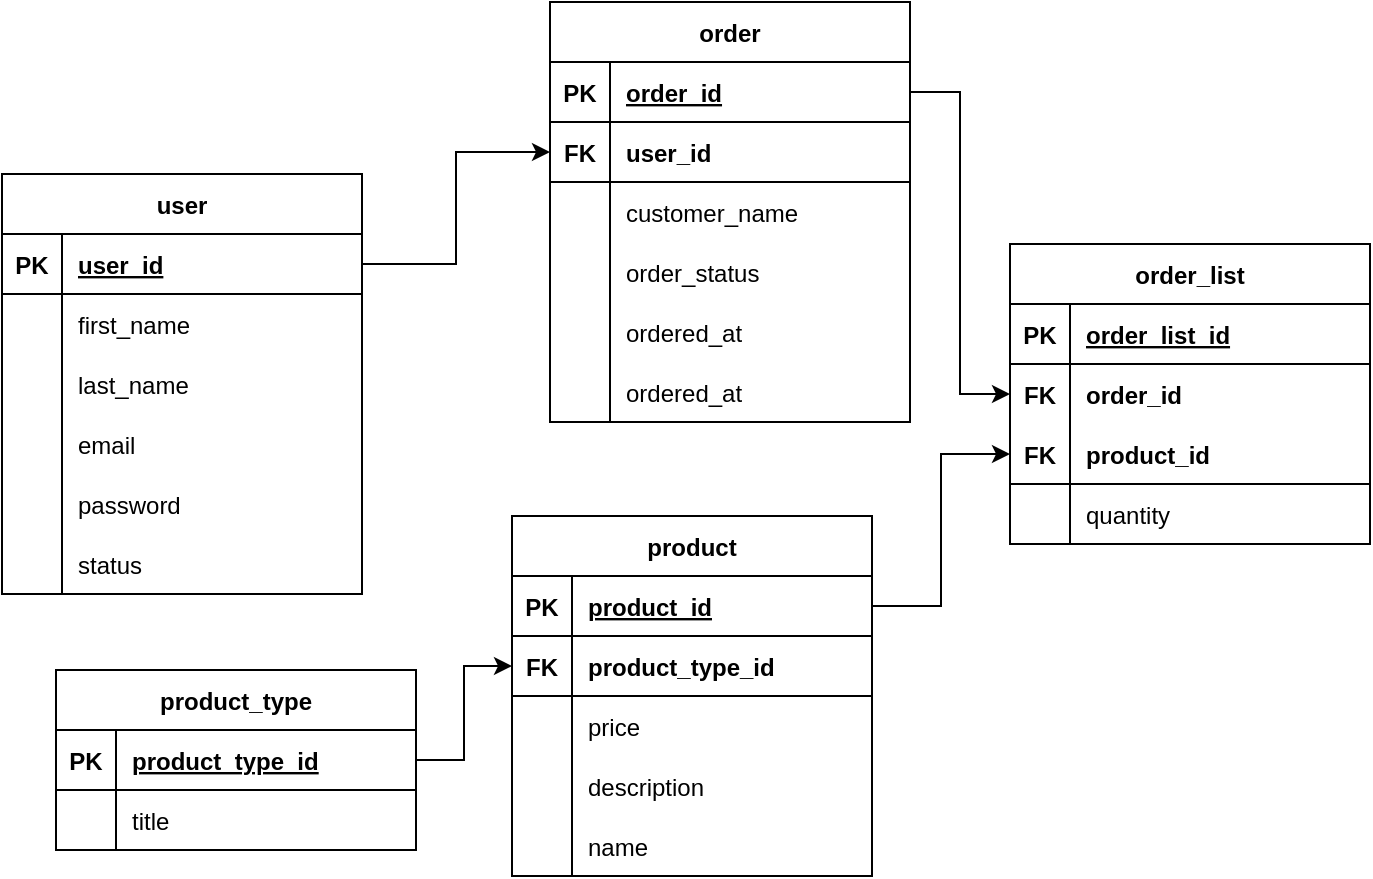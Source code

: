 <mxfile version="20.8.10" type="device"><diagram name="Page-1" id="xNFjLL61Z4mxUO0CC07P"><mxGraphModel dx="1290" dy="621" grid="0" gridSize="10" guides="1" tooltips="1" connect="1" arrows="1" fold="1" page="0" pageScale="1" pageWidth="850" pageHeight="1100" math="0" shadow="0"><root><mxCell id="0"/><mxCell id="1" parent="0"/><mxCell id="Sjv86n-7rt3cPaAfTwCf-1" value="user" style="shape=table;startSize=30;container=1;collapsible=1;childLayout=tableLayout;fixedRows=1;rowLines=0;fontStyle=1;align=center;resizeLast=1;" parent="1" vertex="1"><mxGeometry x="342" y="177" width="180" height="210" as="geometry"/></mxCell><mxCell id="Sjv86n-7rt3cPaAfTwCf-2" value="" style="shape=tableRow;horizontal=0;startSize=0;swimlaneHead=0;swimlaneBody=0;fillColor=none;collapsible=0;dropTarget=0;points=[[0,0.5],[1,0.5]];portConstraint=eastwest;top=0;left=0;right=0;bottom=1;" parent="Sjv86n-7rt3cPaAfTwCf-1" vertex="1"><mxGeometry y="30" width="180" height="30" as="geometry"/></mxCell><mxCell id="Sjv86n-7rt3cPaAfTwCf-3" value="PK" style="shape=partialRectangle;connectable=0;fillColor=none;top=0;left=0;bottom=0;right=0;fontStyle=1;overflow=hidden;" parent="Sjv86n-7rt3cPaAfTwCf-2" vertex="1"><mxGeometry width="30" height="30" as="geometry"><mxRectangle width="30" height="30" as="alternateBounds"/></mxGeometry></mxCell><mxCell id="Sjv86n-7rt3cPaAfTwCf-4" value="user_id" style="shape=partialRectangle;connectable=0;fillColor=none;top=0;left=0;bottom=0;right=0;align=left;spacingLeft=6;fontStyle=5;overflow=hidden;" parent="Sjv86n-7rt3cPaAfTwCf-2" vertex="1"><mxGeometry x="30" width="150" height="30" as="geometry"><mxRectangle width="150" height="30" as="alternateBounds"/></mxGeometry></mxCell><mxCell id="Sjv86n-7rt3cPaAfTwCf-5" value="" style="shape=tableRow;horizontal=0;startSize=0;swimlaneHead=0;swimlaneBody=0;fillColor=none;collapsible=0;dropTarget=0;points=[[0,0.5],[1,0.5]];portConstraint=eastwest;top=0;left=0;right=0;bottom=0;" parent="Sjv86n-7rt3cPaAfTwCf-1" vertex="1"><mxGeometry y="60" width="180" height="30" as="geometry"/></mxCell><mxCell id="Sjv86n-7rt3cPaAfTwCf-6" value="" style="shape=partialRectangle;connectable=0;fillColor=none;top=0;left=0;bottom=0;right=0;editable=1;overflow=hidden;" parent="Sjv86n-7rt3cPaAfTwCf-5" vertex="1"><mxGeometry width="30" height="30" as="geometry"><mxRectangle width="30" height="30" as="alternateBounds"/></mxGeometry></mxCell><mxCell id="Sjv86n-7rt3cPaAfTwCf-7" value="first_name" style="shape=partialRectangle;connectable=0;fillColor=none;top=0;left=0;bottom=0;right=0;align=left;spacingLeft=6;overflow=hidden;" parent="Sjv86n-7rt3cPaAfTwCf-5" vertex="1"><mxGeometry x="30" width="150" height="30" as="geometry"><mxRectangle width="150" height="30" as="alternateBounds"/></mxGeometry></mxCell><mxCell id="Sjv86n-7rt3cPaAfTwCf-8" value="" style="shape=tableRow;horizontal=0;startSize=0;swimlaneHead=0;swimlaneBody=0;fillColor=none;collapsible=0;dropTarget=0;points=[[0,0.5],[1,0.5]];portConstraint=eastwest;top=0;left=0;right=0;bottom=0;" parent="Sjv86n-7rt3cPaAfTwCf-1" vertex="1"><mxGeometry y="90" width="180" height="30" as="geometry"/></mxCell><mxCell id="Sjv86n-7rt3cPaAfTwCf-9" value="" style="shape=partialRectangle;connectable=0;fillColor=none;top=0;left=0;bottom=0;right=0;editable=1;overflow=hidden;" parent="Sjv86n-7rt3cPaAfTwCf-8" vertex="1"><mxGeometry width="30" height="30" as="geometry"><mxRectangle width="30" height="30" as="alternateBounds"/></mxGeometry></mxCell><mxCell id="Sjv86n-7rt3cPaAfTwCf-10" value="last_name" style="shape=partialRectangle;connectable=0;fillColor=none;top=0;left=0;bottom=0;right=0;align=left;spacingLeft=6;overflow=hidden;" parent="Sjv86n-7rt3cPaAfTwCf-8" vertex="1"><mxGeometry x="30" width="150" height="30" as="geometry"><mxRectangle width="150" height="30" as="alternateBounds"/></mxGeometry></mxCell><mxCell id="Sjv86n-7rt3cPaAfTwCf-11" value="" style="shape=tableRow;horizontal=0;startSize=0;swimlaneHead=0;swimlaneBody=0;fillColor=none;collapsible=0;dropTarget=0;points=[[0,0.5],[1,0.5]];portConstraint=eastwest;top=0;left=0;right=0;bottom=0;" parent="Sjv86n-7rt3cPaAfTwCf-1" vertex="1"><mxGeometry y="120" width="180" height="30" as="geometry"/></mxCell><mxCell id="Sjv86n-7rt3cPaAfTwCf-12" value="" style="shape=partialRectangle;connectable=0;fillColor=none;top=0;left=0;bottom=0;right=0;editable=1;overflow=hidden;" parent="Sjv86n-7rt3cPaAfTwCf-11" vertex="1"><mxGeometry width="30" height="30" as="geometry"><mxRectangle width="30" height="30" as="alternateBounds"/></mxGeometry></mxCell><mxCell id="Sjv86n-7rt3cPaAfTwCf-13" value="email" style="shape=partialRectangle;connectable=0;fillColor=none;top=0;left=0;bottom=0;right=0;align=left;spacingLeft=6;overflow=hidden;" parent="Sjv86n-7rt3cPaAfTwCf-11" vertex="1"><mxGeometry x="30" width="150" height="30" as="geometry"><mxRectangle width="150" height="30" as="alternateBounds"/></mxGeometry></mxCell><mxCell id="Sjv86n-7rt3cPaAfTwCf-14" value="" style="shape=tableRow;horizontal=0;startSize=0;swimlaneHead=0;swimlaneBody=0;fillColor=none;collapsible=0;dropTarget=0;points=[[0,0.5],[1,0.5]];portConstraint=eastwest;top=0;left=0;right=0;bottom=0;" parent="Sjv86n-7rt3cPaAfTwCf-1" vertex="1"><mxGeometry y="150" width="180" height="30" as="geometry"/></mxCell><mxCell id="Sjv86n-7rt3cPaAfTwCf-15" value="" style="shape=partialRectangle;connectable=0;fillColor=none;top=0;left=0;bottom=0;right=0;editable=1;overflow=hidden;" parent="Sjv86n-7rt3cPaAfTwCf-14" vertex="1"><mxGeometry width="30" height="30" as="geometry"><mxRectangle width="30" height="30" as="alternateBounds"/></mxGeometry></mxCell><mxCell id="Sjv86n-7rt3cPaAfTwCf-16" value="password" style="shape=partialRectangle;connectable=0;fillColor=none;top=0;left=0;bottom=0;right=0;align=left;spacingLeft=6;overflow=hidden;" parent="Sjv86n-7rt3cPaAfTwCf-14" vertex="1"><mxGeometry x="30" width="150" height="30" as="geometry"><mxRectangle width="150" height="30" as="alternateBounds"/></mxGeometry></mxCell><mxCell id="Sjv86n-7rt3cPaAfTwCf-17" value="" style="shape=tableRow;horizontal=0;startSize=0;swimlaneHead=0;swimlaneBody=0;fillColor=none;collapsible=0;dropTarget=0;points=[[0,0.5],[1,0.5]];portConstraint=eastwest;top=0;left=0;right=0;bottom=0;" parent="Sjv86n-7rt3cPaAfTwCf-1" vertex="1"><mxGeometry y="180" width="180" height="30" as="geometry"/></mxCell><mxCell id="Sjv86n-7rt3cPaAfTwCf-18" value="" style="shape=partialRectangle;connectable=0;fillColor=none;top=0;left=0;bottom=0;right=0;editable=1;overflow=hidden;" parent="Sjv86n-7rt3cPaAfTwCf-17" vertex="1"><mxGeometry width="30" height="30" as="geometry"><mxRectangle width="30" height="30" as="alternateBounds"/></mxGeometry></mxCell><mxCell id="Sjv86n-7rt3cPaAfTwCf-19" value="status" style="shape=partialRectangle;connectable=0;fillColor=none;top=0;left=0;bottom=0;right=0;align=left;spacingLeft=6;overflow=hidden;" parent="Sjv86n-7rt3cPaAfTwCf-17" vertex="1"><mxGeometry x="30" width="150" height="30" as="geometry"><mxRectangle width="150" height="30" as="alternateBounds"/></mxGeometry></mxCell><mxCell id="Sjv86n-7rt3cPaAfTwCf-23" value="product" style="shape=table;startSize=30;container=1;collapsible=1;childLayout=tableLayout;fixedRows=1;rowLines=0;fontStyle=1;align=center;resizeLast=1;" parent="1" vertex="1"><mxGeometry x="597" y="348" width="180" height="180" as="geometry"/></mxCell><mxCell id="Sjv86n-7rt3cPaAfTwCf-24" value="" style="shape=tableRow;horizontal=0;startSize=0;swimlaneHead=0;swimlaneBody=0;fillColor=none;collapsible=0;dropTarget=0;points=[[0,0.5],[1,0.5]];portConstraint=eastwest;top=0;left=0;right=0;bottom=1;" parent="Sjv86n-7rt3cPaAfTwCf-23" vertex="1"><mxGeometry y="30" width="180" height="30" as="geometry"/></mxCell><mxCell id="Sjv86n-7rt3cPaAfTwCf-25" value="PK" style="shape=partialRectangle;connectable=0;fillColor=none;top=0;left=0;bottom=0;right=0;fontStyle=1;overflow=hidden;" parent="Sjv86n-7rt3cPaAfTwCf-24" vertex="1"><mxGeometry width="30" height="30" as="geometry"><mxRectangle width="30" height="30" as="alternateBounds"/></mxGeometry></mxCell><mxCell id="Sjv86n-7rt3cPaAfTwCf-26" value="product_id" style="shape=partialRectangle;connectable=0;fillColor=none;top=0;left=0;bottom=0;right=0;align=left;spacingLeft=6;fontStyle=5;overflow=hidden;" parent="Sjv86n-7rt3cPaAfTwCf-24" vertex="1"><mxGeometry x="30" width="150" height="30" as="geometry"><mxRectangle width="150" height="30" as="alternateBounds"/></mxGeometry></mxCell><mxCell id="Sjv86n-7rt3cPaAfTwCf-27" value="" style="shape=tableRow;horizontal=0;startSize=0;swimlaneHead=0;swimlaneBody=0;fillColor=none;collapsible=0;dropTarget=0;points=[[0,0.5],[1,0.5]];portConstraint=eastwest;top=0;left=0;right=0;bottom=1;" parent="Sjv86n-7rt3cPaAfTwCf-23" vertex="1"><mxGeometry y="60" width="180" height="30" as="geometry"/></mxCell><mxCell id="Sjv86n-7rt3cPaAfTwCf-28" value="FK" style="shape=partialRectangle;connectable=0;fillColor=none;top=0;left=0;bottom=0;right=0;editable=1;overflow=hidden;fontStyle=1" parent="Sjv86n-7rt3cPaAfTwCf-27" vertex="1"><mxGeometry width="30" height="30" as="geometry"><mxRectangle width="30" height="30" as="alternateBounds"/></mxGeometry></mxCell><mxCell id="Sjv86n-7rt3cPaAfTwCf-29" value="product_type_id" style="shape=partialRectangle;connectable=0;fillColor=none;top=0;left=0;bottom=0;right=0;align=left;spacingLeft=6;overflow=hidden;fontStyle=1" parent="Sjv86n-7rt3cPaAfTwCf-27" vertex="1"><mxGeometry x="30" width="150" height="30" as="geometry"><mxRectangle width="150" height="30" as="alternateBounds"/></mxGeometry></mxCell><mxCell id="Sjv86n-7rt3cPaAfTwCf-30" value="" style="shape=tableRow;horizontal=0;startSize=0;swimlaneHead=0;swimlaneBody=0;fillColor=none;collapsible=0;dropTarget=0;points=[[0,0.5],[1,0.5]];portConstraint=eastwest;top=0;left=0;right=0;bottom=0;" parent="Sjv86n-7rt3cPaAfTwCf-23" vertex="1"><mxGeometry y="90" width="180" height="30" as="geometry"/></mxCell><mxCell id="Sjv86n-7rt3cPaAfTwCf-31" value="" style="shape=partialRectangle;connectable=0;fillColor=none;top=0;left=0;bottom=0;right=0;editable=1;overflow=hidden;" parent="Sjv86n-7rt3cPaAfTwCf-30" vertex="1"><mxGeometry width="30" height="30" as="geometry"><mxRectangle width="30" height="30" as="alternateBounds"/></mxGeometry></mxCell><mxCell id="Sjv86n-7rt3cPaAfTwCf-32" value="price" style="shape=partialRectangle;connectable=0;fillColor=none;top=0;left=0;bottom=0;right=0;align=left;spacingLeft=6;overflow=hidden;" parent="Sjv86n-7rt3cPaAfTwCf-30" vertex="1"><mxGeometry x="30" width="150" height="30" as="geometry"><mxRectangle width="150" height="30" as="alternateBounds"/></mxGeometry></mxCell><mxCell id="Sjv86n-7rt3cPaAfTwCf-36" value="" style="shape=tableRow;horizontal=0;startSize=0;swimlaneHead=0;swimlaneBody=0;fillColor=none;collapsible=0;dropTarget=0;points=[[0,0.5],[1,0.5]];portConstraint=eastwest;top=0;left=0;right=0;bottom=0;" parent="Sjv86n-7rt3cPaAfTwCf-23" vertex="1"><mxGeometry y="120" width="180" height="30" as="geometry"/></mxCell><mxCell id="Sjv86n-7rt3cPaAfTwCf-37" value="" style="shape=partialRectangle;connectable=0;fillColor=none;top=0;left=0;bottom=0;right=0;editable=1;overflow=hidden;" parent="Sjv86n-7rt3cPaAfTwCf-36" vertex="1"><mxGeometry width="30" height="30" as="geometry"><mxRectangle width="30" height="30" as="alternateBounds"/></mxGeometry></mxCell><mxCell id="Sjv86n-7rt3cPaAfTwCf-38" value="description" style="shape=partialRectangle;connectable=0;fillColor=none;top=0;left=0;bottom=0;right=0;align=left;spacingLeft=6;overflow=hidden;" parent="Sjv86n-7rt3cPaAfTwCf-36" vertex="1"><mxGeometry x="30" width="150" height="30" as="geometry"><mxRectangle width="150" height="30" as="alternateBounds"/></mxGeometry></mxCell><mxCell id="Sjv86n-7rt3cPaAfTwCf-90" value="" style="shape=tableRow;horizontal=0;startSize=0;swimlaneHead=0;swimlaneBody=0;fillColor=none;collapsible=0;dropTarget=0;points=[[0,0.5],[1,0.5]];portConstraint=eastwest;top=0;left=0;right=0;bottom=0;" parent="Sjv86n-7rt3cPaAfTwCf-23" vertex="1"><mxGeometry y="150" width="180" height="30" as="geometry"/></mxCell><mxCell id="Sjv86n-7rt3cPaAfTwCf-91" value="" style="shape=partialRectangle;connectable=0;fillColor=none;top=0;left=0;bottom=0;right=0;editable=1;overflow=hidden;" parent="Sjv86n-7rt3cPaAfTwCf-90" vertex="1"><mxGeometry width="30" height="30" as="geometry"><mxRectangle width="30" height="30" as="alternateBounds"/></mxGeometry></mxCell><mxCell id="Sjv86n-7rt3cPaAfTwCf-92" value="name" style="shape=partialRectangle;connectable=0;fillColor=none;top=0;left=0;bottom=0;right=0;align=left;spacingLeft=6;overflow=hidden;" parent="Sjv86n-7rt3cPaAfTwCf-90" vertex="1"><mxGeometry x="30" width="150" height="30" as="geometry"><mxRectangle width="150" height="30" as="alternateBounds"/></mxGeometry></mxCell><mxCell id="Sjv86n-7rt3cPaAfTwCf-39" value="order" style="shape=table;startSize=30;container=1;collapsible=1;childLayout=tableLayout;fixedRows=1;rowLines=0;fontStyle=1;align=center;resizeLast=1;" parent="1" vertex="1"><mxGeometry x="616" y="91" width="180" height="210" as="geometry"/></mxCell><mxCell id="Sjv86n-7rt3cPaAfTwCf-40" value="" style="shape=tableRow;horizontal=0;startSize=0;swimlaneHead=0;swimlaneBody=0;fillColor=none;collapsible=0;dropTarget=0;points=[[0,0.5],[1,0.5]];portConstraint=eastwest;top=0;left=0;right=0;bottom=1;" parent="Sjv86n-7rt3cPaAfTwCf-39" vertex="1"><mxGeometry y="30" width="180" height="30" as="geometry"/></mxCell><mxCell id="Sjv86n-7rt3cPaAfTwCf-41" value="PK" style="shape=partialRectangle;connectable=0;fillColor=none;top=0;left=0;bottom=0;right=0;fontStyle=1;overflow=hidden;" parent="Sjv86n-7rt3cPaAfTwCf-40" vertex="1"><mxGeometry width="30" height="30" as="geometry"><mxRectangle width="30" height="30" as="alternateBounds"/></mxGeometry></mxCell><mxCell id="Sjv86n-7rt3cPaAfTwCf-42" value="order_id" style="shape=partialRectangle;connectable=0;fillColor=none;top=0;left=0;bottom=0;right=0;align=left;spacingLeft=6;fontStyle=5;overflow=hidden;" parent="Sjv86n-7rt3cPaAfTwCf-40" vertex="1"><mxGeometry x="30" width="150" height="30" as="geometry"><mxRectangle width="150" height="30" as="alternateBounds"/></mxGeometry></mxCell><mxCell id="Sjv86n-7rt3cPaAfTwCf-43" value="" style="shape=tableRow;horizontal=0;startSize=0;swimlaneHead=0;swimlaneBody=0;fillColor=none;collapsible=0;dropTarget=0;points=[[0,0.5],[1,0.5]];portConstraint=eastwest;top=0;left=0;right=0;bottom=1;" parent="Sjv86n-7rt3cPaAfTwCf-39" vertex="1"><mxGeometry y="60" width="180" height="30" as="geometry"/></mxCell><mxCell id="Sjv86n-7rt3cPaAfTwCf-44" value="FK" style="shape=partialRectangle;connectable=0;fillColor=none;top=0;left=0;bottom=0;right=0;editable=1;overflow=hidden;fontStyle=1" parent="Sjv86n-7rt3cPaAfTwCf-43" vertex="1"><mxGeometry width="30" height="30" as="geometry"><mxRectangle width="30" height="30" as="alternateBounds"/></mxGeometry></mxCell><mxCell id="Sjv86n-7rt3cPaAfTwCf-45" value="user_id" style="shape=partialRectangle;connectable=0;fillColor=none;top=0;left=0;bottom=0;right=0;align=left;spacingLeft=6;overflow=hidden;fontStyle=1" parent="Sjv86n-7rt3cPaAfTwCf-43" vertex="1"><mxGeometry x="30" width="150" height="30" as="geometry"><mxRectangle width="150" height="30" as="alternateBounds"/></mxGeometry></mxCell><mxCell id="Sjv86n-7rt3cPaAfTwCf-46" value="" style="shape=tableRow;horizontal=0;startSize=0;swimlaneHead=0;swimlaneBody=0;fillColor=none;collapsible=0;dropTarget=0;points=[[0,0.5],[1,0.5]];portConstraint=eastwest;top=0;left=0;right=0;bottom=0;" parent="Sjv86n-7rt3cPaAfTwCf-39" vertex="1"><mxGeometry y="90" width="180" height="30" as="geometry"/></mxCell><mxCell id="Sjv86n-7rt3cPaAfTwCf-47" value="" style="shape=partialRectangle;connectable=0;fillColor=none;top=0;left=0;bottom=0;right=0;editable=1;overflow=hidden;" parent="Sjv86n-7rt3cPaAfTwCf-46" vertex="1"><mxGeometry width="30" height="30" as="geometry"><mxRectangle width="30" height="30" as="alternateBounds"/></mxGeometry></mxCell><mxCell id="Sjv86n-7rt3cPaAfTwCf-48" value="customer_name" style="shape=partialRectangle;connectable=0;fillColor=none;top=0;left=0;bottom=0;right=0;align=left;spacingLeft=6;overflow=hidden;" parent="Sjv86n-7rt3cPaAfTwCf-46" vertex="1"><mxGeometry x="30" width="150" height="30" as="geometry"><mxRectangle width="150" height="30" as="alternateBounds"/></mxGeometry></mxCell><mxCell id="Sjv86n-7rt3cPaAfTwCf-49" value="" style="shape=tableRow;horizontal=0;startSize=0;swimlaneHead=0;swimlaneBody=0;fillColor=none;collapsible=0;dropTarget=0;points=[[0,0.5],[1,0.5]];portConstraint=eastwest;top=0;left=0;right=0;bottom=0;" parent="Sjv86n-7rt3cPaAfTwCf-39" vertex="1"><mxGeometry y="120" width="180" height="30" as="geometry"/></mxCell><mxCell id="Sjv86n-7rt3cPaAfTwCf-50" value="" style="shape=partialRectangle;connectable=0;fillColor=none;top=0;left=0;bottom=0;right=0;editable=1;overflow=hidden;" parent="Sjv86n-7rt3cPaAfTwCf-49" vertex="1"><mxGeometry width="30" height="30" as="geometry"><mxRectangle width="30" height="30" as="alternateBounds"/></mxGeometry></mxCell><mxCell id="Sjv86n-7rt3cPaAfTwCf-51" value="order_status" style="shape=partialRectangle;connectable=0;fillColor=none;top=0;left=0;bottom=0;right=0;align=left;spacingLeft=6;overflow=hidden;" parent="Sjv86n-7rt3cPaAfTwCf-49" vertex="1"><mxGeometry x="30" width="150" height="30" as="geometry"><mxRectangle width="150" height="30" as="alternateBounds"/></mxGeometry></mxCell><mxCell id="Sjv86n-7rt3cPaAfTwCf-52" value="" style="shape=tableRow;horizontal=0;startSize=0;swimlaneHead=0;swimlaneBody=0;fillColor=none;collapsible=0;dropTarget=0;points=[[0,0.5],[1,0.5]];portConstraint=eastwest;top=0;left=0;right=0;bottom=0;" parent="Sjv86n-7rt3cPaAfTwCf-39" vertex="1"><mxGeometry y="150" width="180" height="30" as="geometry"/></mxCell><mxCell id="Sjv86n-7rt3cPaAfTwCf-53" value="" style="shape=partialRectangle;connectable=0;fillColor=none;top=0;left=0;bottom=0;right=0;editable=1;overflow=hidden;" parent="Sjv86n-7rt3cPaAfTwCf-52" vertex="1"><mxGeometry width="30" height="30" as="geometry"><mxRectangle width="30" height="30" as="alternateBounds"/></mxGeometry></mxCell><mxCell id="Sjv86n-7rt3cPaAfTwCf-54" value="ordered_at" style="shape=partialRectangle;connectable=0;fillColor=none;top=0;left=0;bottom=0;right=0;align=left;spacingLeft=6;overflow=hidden;" parent="Sjv86n-7rt3cPaAfTwCf-52" vertex="1"><mxGeometry x="30" width="150" height="30" as="geometry"><mxRectangle width="150" height="30" as="alternateBounds"/></mxGeometry></mxCell><mxCell id="a8HyHgS4laUGjnqbuU0n-1" value="" style="shape=tableRow;horizontal=0;startSize=0;swimlaneHead=0;swimlaneBody=0;fillColor=none;collapsible=0;dropTarget=0;points=[[0,0.5],[1,0.5]];portConstraint=eastwest;top=0;left=0;right=0;bottom=0;" vertex="1" parent="Sjv86n-7rt3cPaAfTwCf-39"><mxGeometry y="180" width="180" height="30" as="geometry"/></mxCell><mxCell id="a8HyHgS4laUGjnqbuU0n-2" value="" style="shape=partialRectangle;connectable=0;fillColor=none;top=0;left=0;bottom=0;right=0;editable=1;overflow=hidden;" vertex="1" parent="a8HyHgS4laUGjnqbuU0n-1"><mxGeometry width="30" height="30" as="geometry"><mxRectangle width="30" height="30" as="alternateBounds"/></mxGeometry></mxCell><mxCell id="a8HyHgS4laUGjnqbuU0n-3" value="ordered_at" style="shape=partialRectangle;connectable=0;fillColor=none;top=0;left=0;bottom=0;right=0;align=left;spacingLeft=6;overflow=hidden;" vertex="1" parent="a8HyHgS4laUGjnqbuU0n-1"><mxGeometry x="30" width="150" height="30" as="geometry"><mxRectangle width="150" height="30" as="alternateBounds"/></mxGeometry></mxCell><mxCell id="Sjv86n-7rt3cPaAfTwCf-61" value="order_list" style="shape=table;startSize=30;container=1;collapsible=1;childLayout=tableLayout;fixedRows=1;rowLines=0;fontStyle=1;align=center;resizeLast=1;" parent="1" vertex="1"><mxGeometry x="846" y="212" width="180" height="150" as="geometry"/></mxCell><mxCell id="Sjv86n-7rt3cPaAfTwCf-62" value="" style="shape=tableRow;horizontal=0;startSize=0;swimlaneHead=0;swimlaneBody=0;fillColor=none;collapsible=0;dropTarget=0;points=[[0,0.5],[1,0.5]];portConstraint=eastwest;top=0;left=0;right=0;bottom=1;" parent="Sjv86n-7rt3cPaAfTwCf-61" vertex="1"><mxGeometry y="30" width="180" height="30" as="geometry"/></mxCell><mxCell id="Sjv86n-7rt3cPaAfTwCf-63" value="PK" style="shape=partialRectangle;connectable=0;fillColor=none;top=0;left=0;bottom=0;right=0;fontStyle=1;overflow=hidden;" parent="Sjv86n-7rt3cPaAfTwCf-62" vertex="1"><mxGeometry width="30" height="30" as="geometry"><mxRectangle width="30" height="30" as="alternateBounds"/></mxGeometry></mxCell><mxCell id="Sjv86n-7rt3cPaAfTwCf-64" value="order_list_id" style="shape=partialRectangle;connectable=0;fillColor=none;top=0;left=0;bottom=0;right=0;align=left;spacingLeft=6;fontStyle=5;overflow=hidden;" parent="Sjv86n-7rt3cPaAfTwCf-62" vertex="1"><mxGeometry x="30" width="150" height="30" as="geometry"><mxRectangle width="150" height="30" as="alternateBounds"/></mxGeometry></mxCell><mxCell id="Sjv86n-7rt3cPaAfTwCf-68" value="" style="shape=tableRow;horizontal=0;startSize=0;swimlaneHead=0;swimlaneBody=0;fillColor=none;collapsible=0;dropTarget=0;points=[[0,0.5],[1,0.5]];portConstraint=eastwest;top=0;left=0;right=0;bottom=0;fontStyle=1" parent="Sjv86n-7rt3cPaAfTwCf-61" vertex="1"><mxGeometry y="60" width="180" height="30" as="geometry"/></mxCell><mxCell id="Sjv86n-7rt3cPaAfTwCf-69" value="FK" style="shape=partialRectangle;connectable=0;fillColor=none;top=0;left=0;bottom=0;right=0;editable=1;overflow=hidden;fontStyle=1" parent="Sjv86n-7rt3cPaAfTwCf-68" vertex="1"><mxGeometry width="30" height="30" as="geometry"><mxRectangle width="30" height="30" as="alternateBounds"/></mxGeometry></mxCell><mxCell id="Sjv86n-7rt3cPaAfTwCf-70" value="order_id" style="shape=partialRectangle;connectable=0;fillColor=none;top=0;left=0;bottom=0;right=0;align=left;spacingLeft=6;overflow=hidden;fontStyle=1" parent="Sjv86n-7rt3cPaAfTwCf-68" vertex="1"><mxGeometry x="30" width="150" height="30" as="geometry"><mxRectangle width="150" height="30" as="alternateBounds"/></mxGeometry></mxCell><mxCell id="Sjv86n-7rt3cPaAfTwCf-65" value="" style="shape=tableRow;horizontal=0;startSize=0;swimlaneHead=0;swimlaneBody=0;fillColor=none;collapsible=0;dropTarget=0;points=[[0,0.5],[1,0.5]];portConstraint=eastwest;top=0;left=0;right=0;bottom=1;fontStyle=1" parent="Sjv86n-7rt3cPaAfTwCf-61" vertex="1"><mxGeometry y="90" width="180" height="30" as="geometry"/></mxCell><mxCell id="Sjv86n-7rt3cPaAfTwCf-66" value="FK" style="shape=partialRectangle;connectable=0;fillColor=none;top=0;left=0;bottom=0;right=0;editable=1;overflow=hidden;fontStyle=1" parent="Sjv86n-7rt3cPaAfTwCf-65" vertex="1"><mxGeometry width="30" height="30" as="geometry"><mxRectangle width="30" height="30" as="alternateBounds"/></mxGeometry></mxCell><mxCell id="Sjv86n-7rt3cPaAfTwCf-67" value="product_id" style="shape=partialRectangle;connectable=0;fillColor=none;top=0;left=0;bottom=0;right=0;align=left;spacingLeft=6;overflow=hidden;fontStyle=1" parent="Sjv86n-7rt3cPaAfTwCf-65" vertex="1"><mxGeometry x="30" width="150" height="30" as="geometry"><mxRectangle width="150" height="30" as="alternateBounds"/></mxGeometry></mxCell><mxCell id="Sjv86n-7rt3cPaAfTwCf-71" value="" style="shape=tableRow;horizontal=0;startSize=0;swimlaneHead=0;swimlaneBody=0;fillColor=none;collapsible=0;dropTarget=0;points=[[0,0.5],[1,0.5]];portConstraint=eastwest;top=0;left=0;right=0;bottom=0;" parent="Sjv86n-7rt3cPaAfTwCf-61" vertex="1"><mxGeometry y="120" width="180" height="30" as="geometry"/></mxCell><mxCell id="Sjv86n-7rt3cPaAfTwCf-72" value="" style="shape=partialRectangle;connectable=0;fillColor=none;top=0;left=0;bottom=0;right=0;editable=1;overflow=hidden;" parent="Sjv86n-7rt3cPaAfTwCf-71" vertex="1"><mxGeometry width="30" height="30" as="geometry"><mxRectangle width="30" height="30" as="alternateBounds"/></mxGeometry></mxCell><mxCell id="Sjv86n-7rt3cPaAfTwCf-73" value="quantity" style="shape=partialRectangle;connectable=0;fillColor=none;top=0;left=0;bottom=0;right=0;align=left;spacingLeft=6;overflow=hidden;" parent="Sjv86n-7rt3cPaAfTwCf-71" vertex="1"><mxGeometry x="30" width="150" height="30" as="geometry"><mxRectangle width="150" height="30" as="alternateBounds"/></mxGeometry></mxCell><mxCell id="Sjv86n-7rt3cPaAfTwCf-74" style="edgeStyle=orthogonalEdgeStyle;rounded=0;orthogonalLoop=1;jettySize=auto;html=1;entryX=0;entryY=0.5;entryDx=0;entryDy=0;" parent="1" source="Sjv86n-7rt3cPaAfTwCf-24" target="Sjv86n-7rt3cPaAfTwCf-65" edge="1"><mxGeometry relative="1" as="geometry"/></mxCell><mxCell id="Sjv86n-7rt3cPaAfTwCf-75" style="edgeStyle=orthogonalEdgeStyle;rounded=0;orthogonalLoop=1;jettySize=auto;html=1;entryX=0;entryY=0.5;entryDx=0;entryDy=0;" parent="1" source="Sjv86n-7rt3cPaAfTwCf-40" target="Sjv86n-7rt3cPaAfTwCf-68" edge="1"><mxGeometry relative="1" as="geometry"/></mxCell><mxCell id="Sjv86n-7rt3cPaAfTwCf-76" style="edgeStyle=orthogonalEdgeStyle;rounded=0;orthogonalLoop=1;jettySize=auto;html=1;entryX=0;entryY=0.5;entryDx=0;entryDy=0;" parent="1" source="Sjv86n-7rt3cPaAfTwCf-2" target="Sjv86n-7rt3cPaAfTwCf-43" edge="1"><mxGeometry relative="1" as="geometry"/></mxCell><mxCell id="Sjv86n-7rt3cPaAfTwCf-77" value="product_type" style="shape=table;startSize=30;container=1;collapsible=1;childLayout=tableLayout;fixedRows=1;rowLines=0;fontStyle=1;align=center;resizeLast=1;" parent="1" vertex="1"><mxGeometry x="369" y="425" width="180" height="90" as="geometry"/></mxCell><mxCell id="Sjv86n-7rt3cPaAfTwCf-78" value="" style="shape=tableRow;horizontal=0;startSize=0;swimlaneHead=0;swimlaneBody=0;fillColor=none;collapsible=0;dropTarget=0;points=[[0,0.5],[1,0.5]];portConstraint=eastwest;top=0;left=0;right=0;bottom=1;" parent="Sjv86n-7rt3cPaAfTwCf-77" vertex="1"><mxGeometry y="30" width="180" height="30" as="geometry"/></mxCell><mxCell id="Sjv86n-7rt3cPaAfTwCf-79" value="PK" style="shape=partialRectangle;connectable=0;fillColor=none;top=0;left=0;bottom=0;right=0;fontStyle=1;overflow=hidden;" parent="Sjv86n-7rt3cPaAfTwCf-78" vertex="1"><mxGeometry width="30" height="30" as="geometry"><mxRectangle width="30" height="30" as="alternateBounds"/></mxGeometry></mxCell><mxCell id="Sjv86n-7rt3cPaAfTwCf-80" value="product_type_id" style="shape=partialRectangle;connectable=0;fillColor=none;top=0;left=0;bottom=0;right=0;align=left;spacingLeft=6;fontStyle=5;overflow=hidden;" parent="Sjv86n-7rt3cPaAfTwCf-78" vertex="1"><mxGeometry x="30" width="150" height="30" as="geometry"><mxRectangle width="150" height="30" as="alternateBounds"/></mxGeometry></mxCell><mxCell id="Sjv86n-7rt3cPaAfTwCf-81" value="" style="shape=tableRow;horizontal=0;startSize=0;swimlaneHead=0;swimlaneBody=0;fillColor=none;collapsible=0;dropTarget=0;points=[[0,0.5],[1,0.5]];portConstraint=eastwest;top=0;left=0;right=0;bottom=0;" parent="Sjv86n-7rt3cPaAfTwCf-77" vertex="1"><mxGeometry y="60" width="180" height="30" as="geometry"/></mxCell><mxCell id="Sjv86n-7rt3cPaAfTwCf-82" value="" style="shape=partialRectangle;connectable=0;fillColor=none;top=0;left=0;bottom=0;right=0;editable=1;overflow=hidden;" parent="Sjv86n-7rt3cPaAfTwCf-81" vertex="1"><mxGeometry width="30" height="30" as="geometry"><mxRectangle width="30" height="30" as="alternateBounds"/></mxGeometry></mxCell><mxCell id="Sjv86n-7rt3cPaAfTwCf-83" value="title" style="shape=partialRectangle;connectable=0;fillColor=none;top=0;left=0;bottom=0;right=0;align=left;spacingLeft=6;overflow=hidden;" parent="Sjv86n-7rt3cPaAfTwCf-81" vertex="1"><mxGeometry x="30" width="150" height="30" as="geometry"><mxRectangle width="150" height="30" as="alternateBounds"/></mxGeometry></mxCell><mxCell id="Sjv86n-7rt3cPaAfTwCf-93" style="edgeStyle=orthogonalEdgeStyle;rounded=0;orthogonalLoop=1;jettySize=auto;html=1;" parent="1" source="Sjv86n-7rt3cPaAfTwCf-78" target="Sjv86n-7rt3cPaAfTwCf-27" edge="1"><mxGeometry relative="1" as="geometry"/></mxCell></root></mxGraphModel></diagram></mxfile>